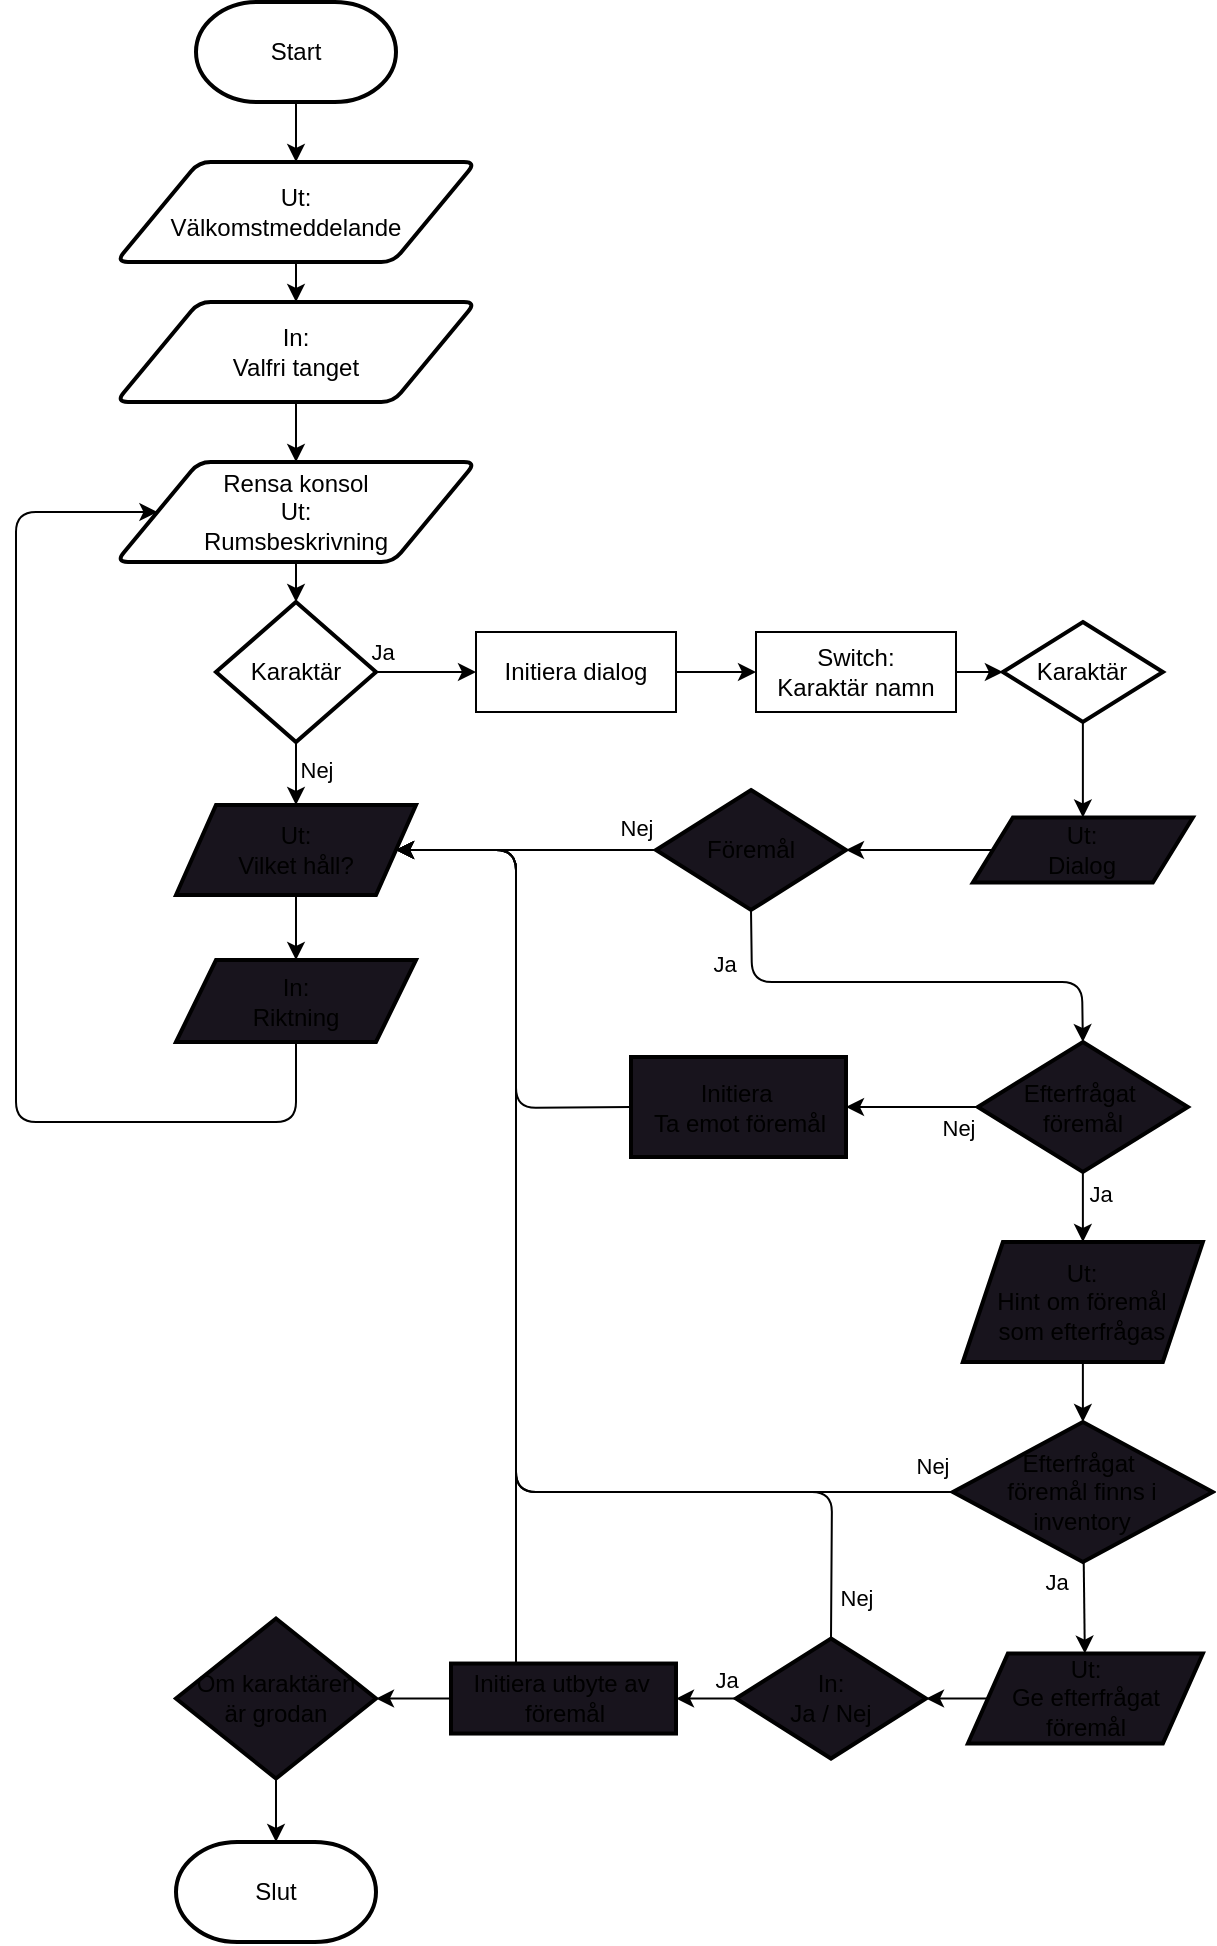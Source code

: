<mxfile>
    <diagram id="KL7PAypgRCQyAl3Dr7c0" name="Page-1">
        <mxGraphModel dx="1191" dy="1340" grid="1" gridSize="10" guides="1" tooltips="1" connect="1" arrows="1" fold="1" page="1" pageScale="1" pageWidth="850" pageHeight="1100" math="0" shadow="0">
            <root>
                <mxCell id="0"/>
                <mxCell id="1" parent="0"/>
                <mxCell id="82" style="edgeStyle=none;html=1;exitX=0.5;exitY=1;exitDx=0;exitDy=0;exitPerimeter=0;entryX=0.5;entryY=0;entryDx=0;entryDy=0;" edge="1" parent="1" source="10" target="11">
                    <mxGeometry relative="1" as="geometry"/>
                </mxCell>
                <mxCell id="10" value="Start" style="strokeWidth=2;html=1;shape=mxgraph.flowchart.terminator;whiteSpace=wrap;" vertex="1" parent="1">
                    <mxGeometry x="160" y="30" width="100" height="50" as="geometry"/>
                </mxCell>
                <mxCell id="40" style="edgeStyle=none;html=1;exitX=0.5;exitY=1;exitDx=0;exitDy=0;entryX=0.5;entryY=0;entryDx=0;entryDy=0;" edge="1" parent="1" source="11" target="12">
                    <mxGeometry relative="1" as="geometry"/>
                </mxCell>
                <mxCell id="11" value="Ut:&lt;br&gt;Välkomstmeddelande&amp;nbsp; &amp;nbsp;" style="shape=parallelogram;html=1;strokeWidth=2;perimeter=parallelogramPerimeter;whiteSpace=wrap;rounded=1;arcSize=12;size=0.23;" vertex="1" parent="1">
                    <mxGeometry x="120" y="110" width="180" height="50" as="geometry"/>
                </mxCell>
                <mxCell id="41" style="edgeStyle=none;html=1;exitX=0.5;exitY=1;exitDx=0;exitDy=0;entryX=0.5;entryY=0;entryDx=0;entryDy=0;" edge="1" parent="1" source="12" target="14">
                    <mxGeometry relative="1" as="geometry"/>
                </mxCell>
                <mxCell id="12" value="In:&lt;br&gt;Valfri tanget" style="shape=parallelogram;html=1;strokeWidth=2;perimeter=parallelogramPerimeter;whiteSpace=wrap;rounded=1;arcSize=12;size=0.23;" vertex="1" parent="1">
                    <mxGeometry x="120" y="180" width="180" height="50" as="geometry"/>
                </mxCell>
                <mxCell id="42" style="edgeStyle=none;html=1;exitX=0.5;exitY=1;exitDx=0;exitDy=0;entryX=0.5;entryY=0;entryDx=0;entryDy=0;entryPerimeter=0;" edge="1" parent="1" source="14" target="15">
                    <mxGeometry relative="1" as="geometry"/>
                </mxCell>
                <mxCell id="14" value="Rensa konsol&lt;br&gt;Ut:&lt;br&gt;Rumsbeskrivning" style="shape=parallelogram;html=1;strokeWidth=2;perimeter=parallelogramPerimeter;whiteSpace=wrap;rounded=1;arcSize=12;size=0.23;" vertex="1" parent="1">
                    <mxGeometry x="120" y="260" width="180" height="50" as="geometry"/>
                </mxCell>
                <mxCell id="23" value="" style="edgeStyle=none;html=1;" edge="1" parent="1" source="15" target="22">
                    <mxGeometry relative="1" as="geometry"/>
                </mxCell>
                <mxCell id="26" value="Nej" style="edgeLabel;html=1;align=center;verticalAlign=middle;resizable=0;points=[];" vertex="1" connectable="0" parent="23">
                    <mxGeometry x="-0.394" relative="1" as="geometry">
                        <mxPoint x="10" y="4" as="offset"/>
                    </mxGeometry>
                </mxCell>
                <mxCell id="24" style="edgeStyle=none;html=1;exitX=1;exitY=0.5;exitDx=0;exitDy=0;exitPerimeter=0;entryX=0;entryY=0.5;entryDx=0;entryDy=0;" edge="1" parent="1" source="15" target="17">
                    <mxGeometry relative="1" as="geometry">
                        <mxPoint x="80" y="350" as="targetPoint"/>
                    </mxGeometry>
                </mxCell>
                <mxCell id="25" value="Ja" style="edgeLabel;html=1;align=center;verticalAlign=middle;resizable=0;points=[];" vertex="1" connectable="0" parent="24">
                    <mxGeometry x="-0.219" y="2" relative="1" as="geometry">
                        <mxPoint x="-17" y="-8" as="offset"/>
                    </mxGeometry>
                </mxCell>
                <mxCell id="15" value="Karaktär" style="strokeWidth=2;html=1;shape=mxgraph.flowchart.decision;whiteSpace=wrap;" vertex="1" parent="1">
                    <mxGeometry x="170" y="330" width="80" height="70" as="geometry"/>
                </mxCell>
                <mxCell id="70" style="edgeStyle=none;html=1;exitX=1;exitY=0.5;exitDx=0;exitDy=0;entryX=0;entryY=0.5;entryDx=0;entryDy=0;entryPerimeter=0;" edge="1" parent="1" source="16" target="20">
                    <mxGeometry relative="1" as="geometry"/>
                </mxCell>
                <mxCell id="16" value="Switch:&lt;br&gt;Karaktär namn" style="whiteSpace=wrap;html=1;align=center;" vertex="1" parent="1">
                    <mxGeometry x="440" y="345" width="100" height="40" as="geometry"/>
                </mxCell>
                <mxCell id="69" style="edgeStyle=none;html=1;exitX=1;exitY=0.5;exitDx=0;exitDy=0;entryX=0;entryY=0.5;entryDx=0;entryDy=0;" edge="1" parent="1" source="17" target="16">
                    <mxGeometry relative="1" as="geometry"/>
                </mxCell>
                <mxCell id="17" value="Initiera dialog" style="whiteSpace=wrap;html=1;align=center;" vertex="1" parent="1">
                    <mxGeometry x="300" y="345" width="100" height="40" as="geometry"/>
                </mxCell>
                <mxCell id="35" style="edgeStyle=none;html=1;exitX=0.5;exitY=1;exitDx=0;exitDy=0;exitPerimeter=0;entryX=0.5;entryY=0;entryDx=0;entryDy=0;" edge="1" parent="1" source="20" target="30">
                    <mxGeometry relative="1" as="geometry"/>
                </mxCell>
                <mxCell id="20" value="Karaktär" style="strokeWidth=2;html=1;shape=mxgraph.flowchart.decision;whiteSpace=wrap;" vertex="1" parent="1">
                    <mxGeometry x="563.44" y="340" width="80" height="50" as="geometry"/>
                </mxCell>
                <mxCell id="87" value="" style="edgeStyle=none;html=1;" edge="1" parent="1" source="22" target="86">
                    <mxGeometry relative="1" as="geometry"/>
                </mxCell>
                <mxCell id="22" value="Ut:&lt;br&gt;Vilket håll?" style="shape=parallelogram;perimeter=parallelogramPerimeter;whiteSpace=wrap;html=1;fixedSize=1;fillColor=rgb(24, 20, 29);strokeWidth=2;" vertex="1" parent="1">
                    <mxGeometry x="150" y="431.5" width="120" height="45" as="geometry"/>
                </mxCell>
                <mxCell id="32" value="" style="edgeStyle=none;html=1;exitX=0;exitY=0.5;exitDx=0;exitDy=0;entryX=1;entryY=0.5;entryDx=0;entryDy=0;" edge="1" parent="1" source="30" target="31">
                    <mxGeometry relative="1" as="geometry">
                        <Array as="points"/>
                    </mxGeometry>
                </mxCell>
                <mxCell id="30" value="Ut:&lt;br&gt;Dialog" style="shape=parallelogram;perimeter=parallelogramPerimeter;whiteSpace=wrap;html=1;fixedSize=1;fillColor=rgb(24, 20, 29);strokeWidth=2;" vertex="1" parent="1">
                    <mxGeometry x="548.44" y="437.75" width="110" height="32.5" as="geometry"/>
                </mxCell>
                <mxCell id="33" style="edgeStyle=none;html=1;exitX=0;exitY=0.5;exitDx=0;exitDy=0;entryX=1;entryY=0.5;entryDx=0;entryDy=0;" edge="1" parent="1" source="31" target="22">
                    <mxGeometry relative="1" as="geometry"/>
                </mxCell>
                <mxCell id="34" value="Nej" style="edgeLabel;html=1;align=center;verticalAlign=middle;resizable=0;points=[];" vertex="1" connectable="0" parent="33">
                    <mxGeometry x="-0.342" y="-1" relative="1" as="geometry">
                        <mxPoint x="33" y="-10" as="offset"/>
                    </mxGeometry>
                </mxCell>
                <mxCell id="44" style="edgeStyle=none;html=1;exitX=0.5;exitY=1;exitDx=0;exitDy=0;entryX=0.5;entryY=0;entryDx=0;entryDy=0;" edge="1" parent="1" source="31" target="43">
                    <mxGeometry relative="1" as="geometry">
                        <Array as="points">
                            <mxPoint x="438" y="520"/>
                            <mxPoint x="603" y="520"/>
                        </Array>
                    </mxGeometry>
                </mxCell>
                <mxCell id="45" value="Ja" style="edgeLabel;html=1;align=center;verticalAlign=middle;resizable=0;points=[];" vertex="1" connectable="0" parent="44">
                    <mxGeometry x="-0.565" y="1" relative="1" as="geometry">
                        <mxPoint x="-28" y="-8" as="offset"/>
                    </mxGeometry>
                </mxCell>
                <mxCell id="31" value="Föremål" style="rhombus;whiteSpace=wrap;html=1;fillColor=rgb(24, 20, 29);strokeWidth=2;" vertex="1" parent="1">
                    <mxGeometry x="390" y="424" width="95" height="60" as="geometry"/>
                </mxCell>
                <mxCell id="47" value="" style="edgeStyle=none;html=1;" edge="1" parent="1" source="43" target="46">
                    <mxGeometry relative="1" as="geometry"/>
                </mxCell>
                <mxCell id="48" value="Nej" style="edgeLabel;html=1;align=center;verticalAlign=middle;resizable=0;points=[];" vertex="1" connectable="0" parent="47">
                    <mxGeometry x="-0.498" y="-2" relative="1" as="geometry">
                        <mxPoint x="6" y="12" as="offset"/>
                    </mxGeometry>
                </mxCell>
                <mxCell id="50" value="" style="edgeStyle=none;html=1;" edge="1" parent="1" source="43" target="49">
                    <mxGeometry relative="1" as="geometry"/>
                </mxCell>
                <mxCell id="51" value="Ja" style="edgeLabel;html=1;align=center;verticalAlign=middle;resizable=0;points=[];" vertex="1" connectable="0" parent="50">
                    <mxGeometry x="-0.588" relative="1" as="geometry">
                        <mxPoint x="8" y="4" as="offset"/>
                    </mxGeometry>
                </mxCell>
                <mxCell id="43" value="Efterfrågat&amp;nbsp;&lt;br&gt;föremål" style="rhombus;whiteSpace=wrap;html=1;fillColor=rgb(24, 20, 29);strokeWidth=2;" vertex="1" parent="1">
                    <mxGeometry x="550.94" y="550" width="105" height="65" as="geometry"/>
                </mxCell>
                <mxCell id="74" style="edgeStyle=none;html=1;exitX=0;exitY=0.5;exitDx=0;exitDy=0;entryX=1;entryY=0.5;entryDx=0;entryDy=0;" edge="1" parent="1" source="46" target="22">
                    <mxGeometry relative="1" as="geometry">
                        <Array as="points">
                            <mxPoint x="320" y="583"/>
                            <mxPoint x="320" y="454"/>
                        </Array>
                    </mxGeometry>
                </mxCell>
                <mxCell id="46" value="Initiera&amp;nbsp;&lt;br&gt;Ta emot föremål" style="whiteSpace=wrap;html=1;fillColor=rgb(24, 20, 29);strokeWidth=2;" vertex="1" parent="1">
                    <mxGeometry x="377.5" y="557.5" width="107.5" height="50" as="geometry"/>
                </mxCell>
                <mxCell id="72" style="edgeStyle=none;html=1;exitX=0.5;exitY=1;exitDx=0;exitDy=0;entryX=0.5;entryY=0;entryDx=0;entryDy=0;" edge="1" parent="1" source="49" target="52">
                    <mxGeometry relative="1" as="geometry"/>
                </mxCell>
                <mxCell id="49" value="Ut:&lt;br&gt;Hint om föremål&lt;br&gt;som efterfrågas" style="shape=parallelogram;perimeter=parallelogramPerimeter;whiteSpace=wrap;html=1;fixedSize=1;fillColor=rgb(24, 20, 29);strokeWidth=2;" vertex="1" parent="1">
                    <mxGeometry x="543.44" y="650" width="120" height="60" as="geometry"/>
                </mxCell>
                <mxCell id="55" value="" style="edgeStyle=none;html=1;" edge="1" parent="1" source="52" target="54">
                    <mxGeometry relative="1" as="geometry"/>
                </mxCell>
                <mxCell id="56" value="Ja" style="edgeLabel;html=1;align=center;verticalAlign=middle;resizable=0;points=[];" vertex="1" connectable="0" parent="55">
                    <mxGeometry x="-0.438" relative="1" as="geometry">
                        <mxPoint x="-14" y="-3" as="offset"/>
                    </mxGeometry>
                </mxCell>
                <mxCell id="73" style="edgeStyle=none;html=1;exitX=0;exitY=0.5;exitDx=0;exitDy=0;entryX=1;entryY=0.5;entryDx=0;entryDy=0;" edge="1" parent="1" source="52" target="22">
                    <mxGeometry relative="1" as="geometry">
                        <Array as="points">
                            <mxPoint x="320" y="775"/>
                            <mxPoint x="320" y="454"/>
                        </Array>
                    </mxGeometry>
                </mxCell>
                <mxCell id="78" value="Nej" style="edgeLabel;html=1;align=center;verticalAlign=middle;resizable=0;points=[];" vertex="1" connectable="0" parent="73">
                    <mxGeometry x="-0.943" y="-1" relative="1" as="geometry">
                        <mxPoint x="6" y="-12" as="offset"/>
                    </mxGeometry>
                </mxCell>
                <mxCell id="52" value="Efterfrågat&amp;nbsp;&lt;br&gt;föremål finns i&lt;br&gt;inventory" style="rhombus;whiteSpace=wrap;html=1;fillColor=rgb(24, 20, 29);strokeWidth=2;" vertex="1" parent="1">
                    <mxGeometry x="538.44" y="740" width="130" height="70" as="geometry"/>
                </mxCell>
                <mxCell id="60" style="edgeStyle=none;html=1;exitX=0;exitY=0.5;exitDx=0;exitDy=0;entryX=1;entryY=0.5;entryDx=0;entryDy=0;" edge="1" parent="1" source="54" target="59">
                    <mxGeometry relative="1" as="geometry"/>
                </mxCell>
                <mxCell id="54" value="Ut:&lt;br&gt;Ge efterfrågat föremål" style="shape=parallelogram;perimeter=parallelogramPerimeter;whiteSpace=wrap;html=1;fixedSize=1;fillColor=rgb(24, 20, 29);strokeWidth=2;" vertex="1" parent="1">
                    <mxGeometry x="545.94" y="855.77" width="117.5" height="45" as="geometry"/>
                </mxCell>
                <mxCell id="67" value="" style="edgeStyle=none;html=1;" edge="1" parent="1" source="59" target="66">
                    <mxGeometry relative="1" as="geometry"/>
                </mxCell>
                <mxCell id="68" value="Ja" style="edgeLabel;html=1;align=center;verticalAlign=middle;resizable=0;points=[];" vertex="1" connectable="0" parent="67">
                    <mxGeometry x="-0.437" relative="1" as="geometry">
                        <mxPoint x="3" y="-10" as="offset"/>
                    </mxGeometry>
                </mxCell>
                <mxCell id="76" style="edgeStyle=none;html=1;exitX=0.5;exitY=0;exitDx=0;exitDy=0;entryX=1;entryY=0.5;entryDx=0;entryDy=0;" edge="1" parent="1" source="59" target="22">
                    <mxGeometry relative="1" as="geometry">
                        <mxPoint x="457.5" y="853.27" as="sourcePoint"/>
                        <mxPoint x="260" y="459" as="targetPoint"/>
                        <Array as="points">
                            <mxPoint x="478" y="775"/>
                            <mxPoint x="320" y="775"/>
                            <mxPoint x="320" y="454"/>
                        </Array>
                    </mxGeometry>
                </mxCell>
                <mxCell id="77" value="Nej" style="edgeLabel;html=1;align=center;verticalAlign=middle;resizable=0;points=[];" vertex="1" connectable="0" parent="76">
                    <mxGeometry x="-0.933" relative="1" as="geometry">
                        <mxPoint x="12" as="offset"/>
                    </mxGeometry>
                </mxCell>
                <mxCell id="59" value="In:&lt;br&gt;Ja / Nej" style="rhombus;whiteSpace=wrap;html=1;fillColor=rgb(24, 20, 29);strokeWidth=2;" vertex="1" parent="1">
                    <mxGeometry x="430" y="848.27" width="95" height="60" as="geometry"/>
                </mxCell>
                <mxCell id="79" style="edgeStyle=none;html=1;entryX=1;entryY=0.5;entryDx=0;entryDy=0;" edge="1" parent="1" target="22">
                    <mxGeometry relative="1" as="geometry">
                        <mxPoint x="320" y="860" as="sourcePoint"/>
                        <Array as="points">
                            <mxPoint x="320" y="454"/>
                        </Array>
                    </mxGeometry>
                </mxCell>
                <mxCell id="81" value="" style="edgeStyle=none;html=1;" edge="1" parent="1" source="66" target="80">
                    <mxGeometry relative="1" as="geometry"/>
                </mxCell>
                <mxCell id="66" value="Initiera utbyte av&amp;nbsp;&lt;br&gt;föremål" style="whiteSpace=wrap;html=1;fillColor=rgb(24, 20, 29);strokeWidth=2;" vertex="1" parent="1">
                    <mxGeometry x="287.5" y="860.77" width="112.5" height="35" as="geometry"/>
                </mxCell>
                <mxCell id="84" style="edgeStyle=none;html=1;exitX=0.5;exitY=1;exitDx=0;exitDy=0;entryX=0.5;entryY=0;entryDx=0;entryDy=0;entryPerimeter=0;" edge="1" parent="1" source="80" target="83">
                    <mxGeometry relative="1" as="geometry"/>
                </mxCell>
                <mxCell id="80" value="Om karaktären &lt;br&gt;är grodan" style="rhombus;whiteSpace=wrap;html=1;fillColor=rgb(24, 20, 29);strokeWidth=2;" vertex="1" parent="1">
                    <mxGeometry x="150" y="838.27" width="100" height="80" as="geometry"/>
                </mxCell>
                <mxCell id="83" value="Slut" style="strokeWidth=2;html=1;shape=mxgraph.flowchart.terminator;whiteSpace=wrap;" vertex="1" parent="1">
                    <mxGeometry x="150" y="950" width="100" height="50" as="geometry"/>
                </mxCell>
                <mxCell id="88" style="edgeStyle=none;html=1;exitX=0.5;exitY=1;exitDx=0;exitDy=0;entryX=0;entryY=0.5;entryDx=0;entryDy=0;" edge="1" parent="1" source="86" target="14">
                    <mxGeometry relative="1" as="geometry">
                        <Array as="points">
                            <mxPoint x="210" y="590"/>
                            <mxPoint x="70" y="590"/>
                            <mxPoint x="70" y="285"/>
                        </Array>
                    </mxGeometry>
                </mxCell>
                <mxCell id="86" value="In:&lt;br&gt;Riktning" style="shape=parallelogram;perimeter=parallelogramPerimeter;whiteSpace=wrap;html=1;fixedSize=1;fillColor=rgb(24, 20, 29);strokeWidth=2;" vertex="1" parent="1">
                    <mxGeometry x="150" y="509" width="120" height="41" as="geometry"/>
                </mxCell>
            </root>
        </mxGraphModel>
    </diagram>
</mxfile>